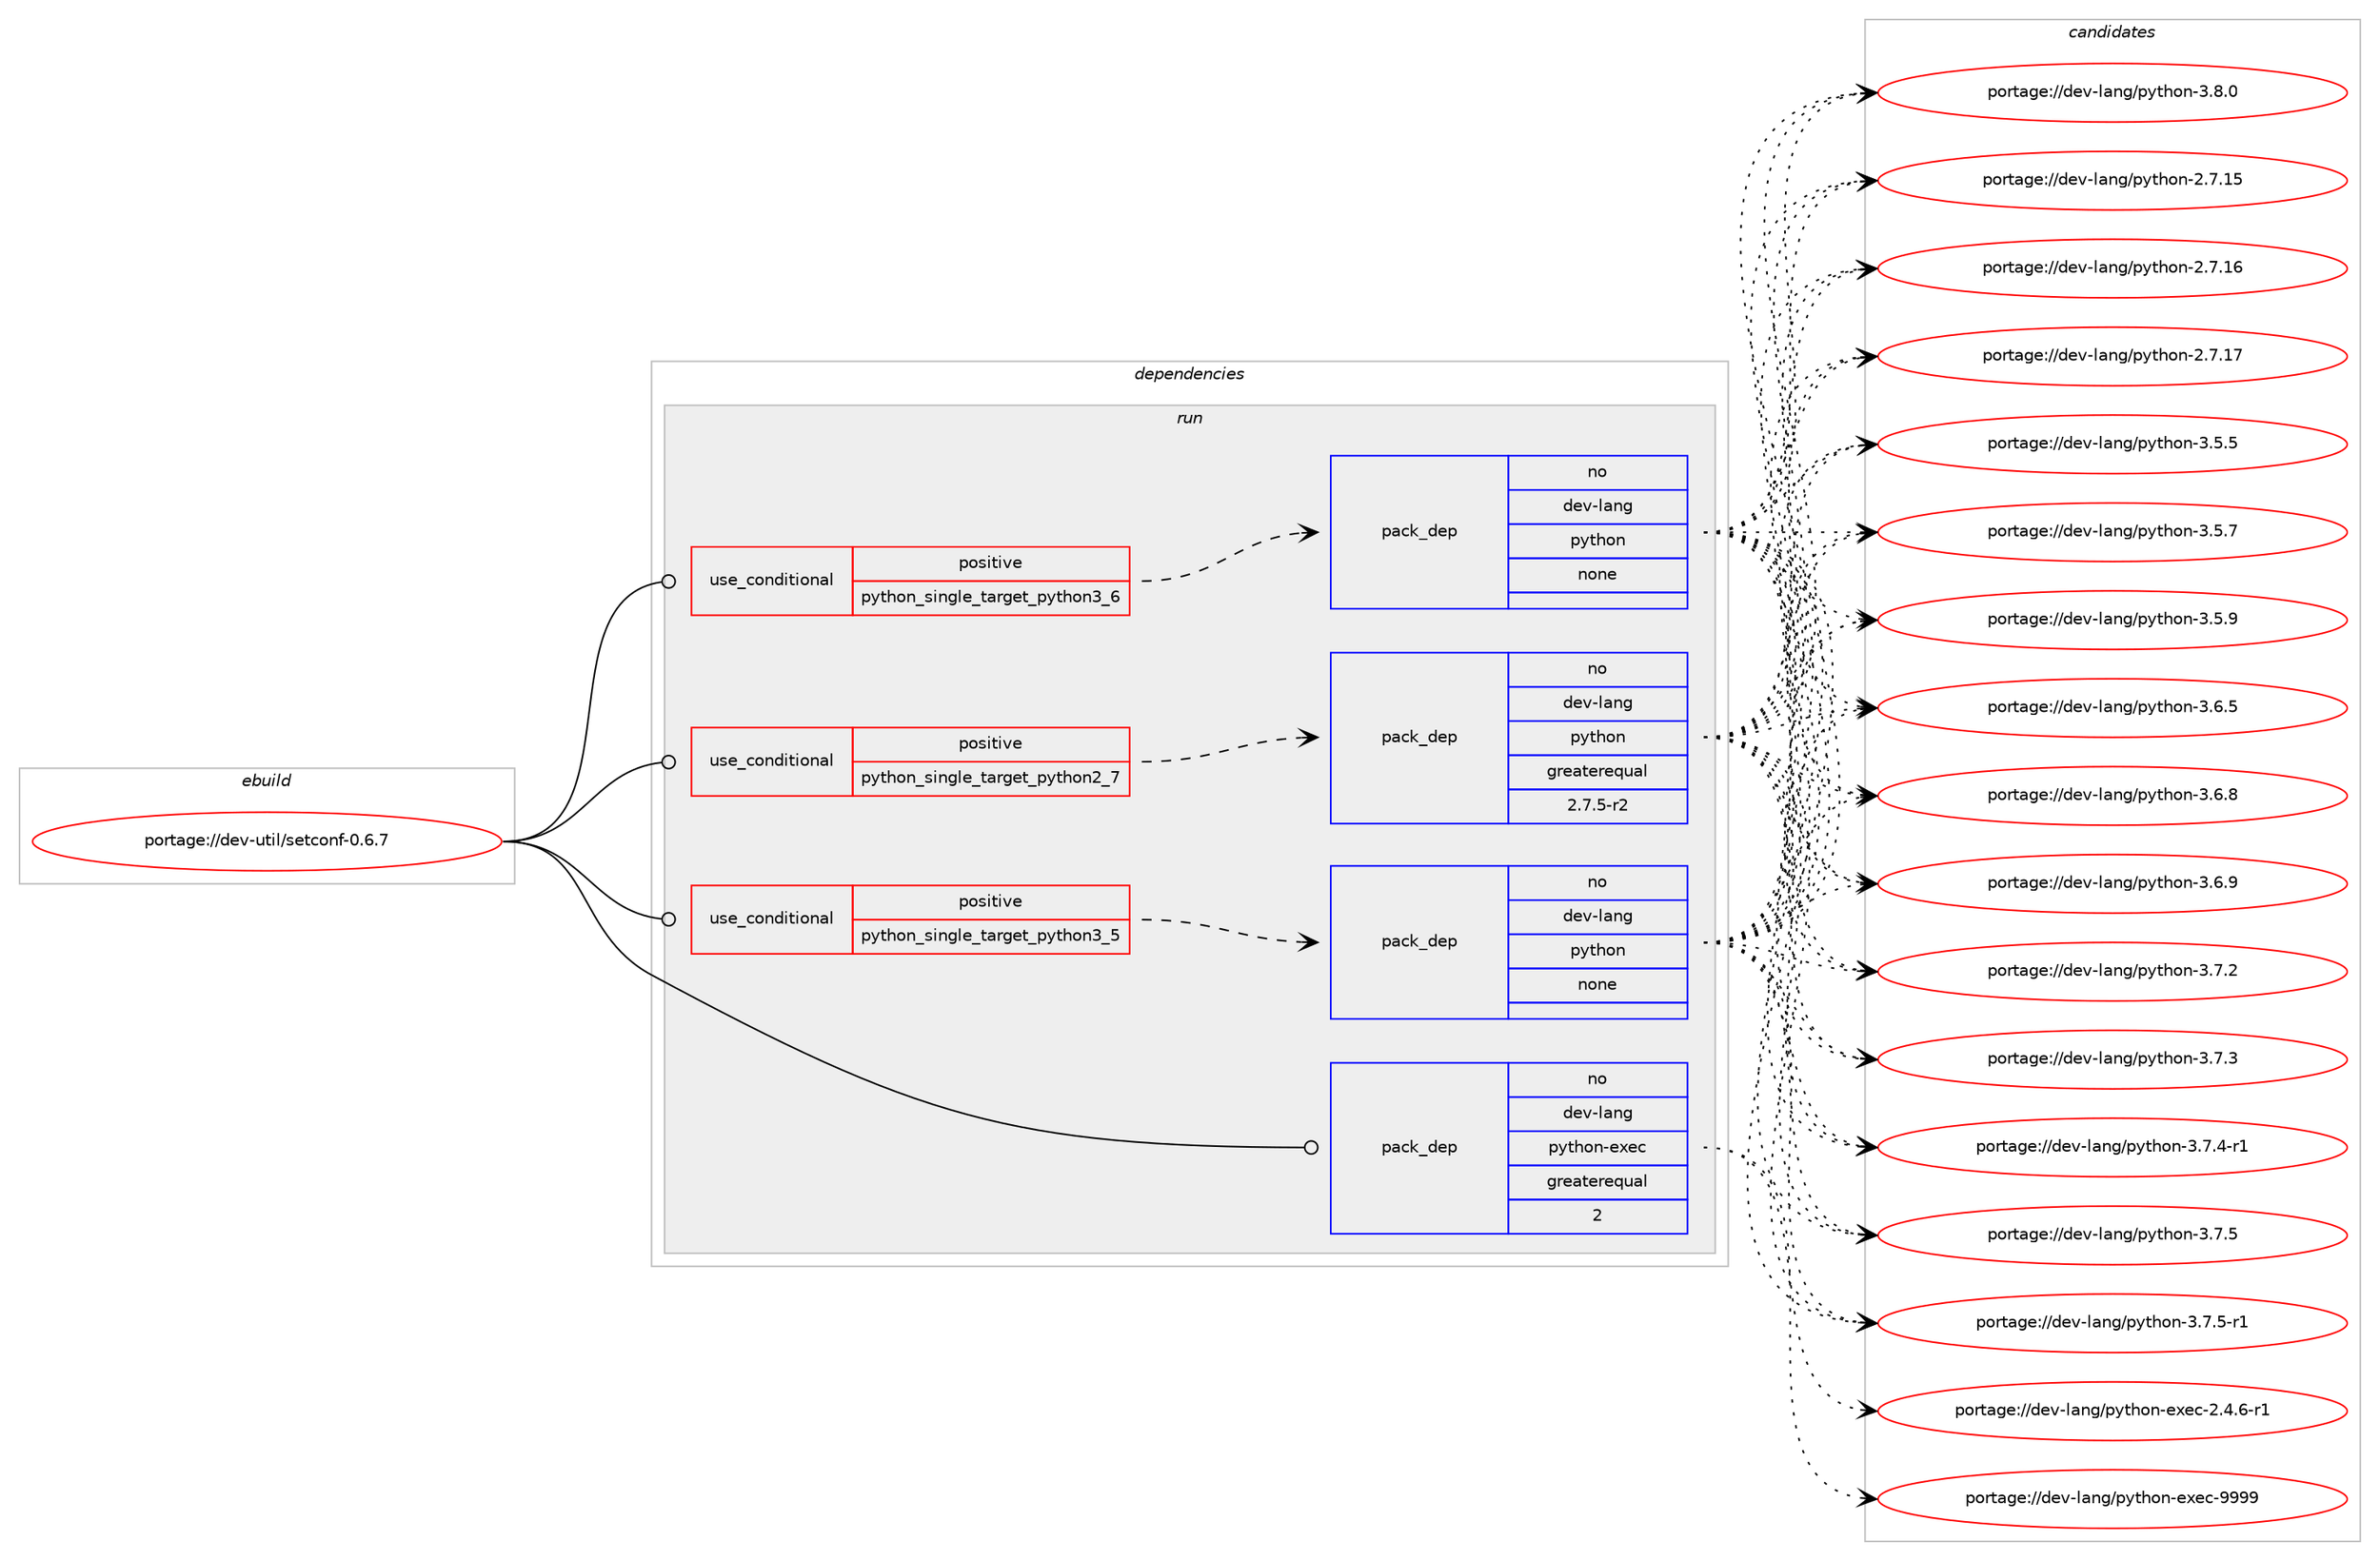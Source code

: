 digraph prolog {

# *************
# Graph options
# *************

newrank=true;
concentrate=true;
compound=true;
graph [rankdir=LR,fontname=Helvetica,fontsize=10,ranksep=1.5];#, ranksep=2.5, nodesep=0.2];
edge  [arrowhead=vee];
node  [fontname=Helvetica,fontsize=10];

# **********
# The ebuild
# **********

subgraph cluster_leftcol {
color=gray;
rank=same;
label=<<i>ebuild</i>>;
id [label="portage://dev-util/setconf-0.6.7", color=red, width=4, href="../dev-util/setconf-0.6.7.svg"];
}

# ****************
# The dependencies
# ****************

subgraph cluster_midcol {
color=gray;
label=<<i>dependencies</i>>;
subgraph cluster_compile {
fillcolor="#eeeeee";
style=filled;
label=<<i>compile</i>>;
}
subgraph cluster_compileandrun {
fillcolor="#eeeeee";
style=filled;
label=<<i>compile and run</i>>;
}
subgraph cluster_run {
fillcolor="#eeeeee";
style=filled;
label=<<i>run</i>>;
subgraph cond71815 {
dependency265260 [label=<<TABLE BORDER="0" CELLBORDER="1" CELLSPACING="0" CELLPADDING="4"><TR><TD ROWSPAN="3" CELLPADDING="10">use_conditional</TD></TR><TR><TD>positive</TD></TR><TR><TD>python_single_target_python2_7</TD></TR></TABLE>>, shape=none, color=red];
subgraph pack189744 {
dependency265261 [label=<<TABLE BORDER="0" CELLBORDER="1" CELLSPACING="0" CELLPADDING="4" WIDTH="220"><TR><TD ROWSPAN="6" CELLPADDING="30">pack_dep</TD></TR><TR><TD WIDTH="110">no</TD></TR><TR><TD>dev-lang</TD></TR><TR><TD>python</TD></TR><TR><TD>greaterequal</TD></TR><TR><TD>2.7.5-r2</TD></TR></TABLE>>, shape=none, color=blue];
}
dependency265260:e -> dependency265261:w [weight=20,style="dashed",arrowhead="vee"];
}
id:e -> dependency265260:w [weight=20,style="solid",arrowhead="odot"];
subgraph cond71816 {
dependency265262 [label=<<TABLE BORDER="0" CELLBORDER="1" CELLSPACING="0" CELLPADDING="4"><TR><TD ROWSPAN="3" CELLPADDING="10">use_conditional</TD></TR><TR><TD>positive</TD></TR><TR><TD>python_single_target_python3_5</TD></TR></TABLE>>, shape=none, color=red];
subgraph pack189745 {
dependency265263 [label=<<TABLE BORDER="0" CELLBORDER="1" CELLSPACING="0" CELLPADDING="4" WIDTH="220"><TR><TD ROWSPAN="6" CELLPADDING="30">pack_dep</TD></TR><TR><TD WIDTH="110">no</TD></TR><TR><TD>dev-lang</TD></TR><TR><TD>python</TD></TR><TR><TD>none</TD></TR><TR><TD></TD></TR></TABLE>>, shape=none, color=blue];
}
dependency265262:e -> dependency265263:w [weight=20,style="dashed",arrowhead="vee"];
}
id:e -> dependency265262:w [weight=20,style="solid",arrowhead="odot"];
subgraph cond71817 {
dependency265264 [label=<<TABLE BORDER="0" CELLBORDER="1" CELLSPACING="0" CELLPADDING="4"><TR><TD ROWSPAN="3" CELLPADDING="10">use_conditional</TD></TR><TR><TD>positive</TD></TR><TR><TD>python_single_target_python3_6</TD></TR></TABLE>>, shape=none, color=red];
subgraph pack189746 {
dependency265265 [label=<<TABLE BORDER="0" CELLBORDER="1" CELLSPACING="0" CELLPADDING="4" WIDTH="220"><TR><TD ROWSPAN="6" CELLPADDING="30">pack_dep</TD></TR><TR><TD WIDTH="110">no</TD></TR><TR><TD>dev-lang</TD></TR><TR><TD>python</TD></TR><TR><TD>none</TD></TR><TR><TD></TD></TR></TABLE>>, shape=none, color=blue];
}
dependency265264:e -> dependency265265:w [weight=20,style="dashed",arrowhead="vee"];
}
id:e -> dependency265264:w [weight=20,style="solid",arrowhead="odot"];
subgraph pack189747 {
dependency265266 [label=<<TABLE BORDER="0" CELLBORDER="1" CELLSPACING="0" CELLPADDING="4" WIDTH="220"><TR><TD ROWSPAN="6" CELLPADDING="30">pack_dep</TD></TR><TR><TD WIDTH="110">no</TD></TR><TR><TD>dev-lang</TD></TR><TR><TD>python-exec</TD></TR><TR><TD>greaterequal</TD></TR><TR><TD>2</TD></TR></TABLE>>, shape=none, color=blue];
}
id:e -> dependency265266:w [weight=20,style="solid",arrowhead="odot"];
}
}

# **************
# The candidates
# **************

subgraph cluster_choices {
rank=same;
color=gray;
label=<<i>candidates</i>>;

subgraph choice189744 {
color=black;
nodesep=1;
choiceportage10010111845108971101034711212111610411111045504655464953 [label="portage://dev-lang/python-2.7.15", color=red, width=4,href="../dev-lang/python-2.7.15.svg"];
choiceportage10010111845108971101034711212111610411111045504655464954 [label="portage://dev-lang/python-2.7.16", color=red, width=4,href="../dev-lang/python-2.7.16.svg"];
choiceportage10010111845108971101034711212111610411111045504655464955 [label="portage://dev-lang/python-2.7.17", color=red, width=4,href="../dev-lang/python-2.7.17.svg"];
choiceportage100101118451089711010347112121116104111110455146534653 [label="portage://dev-lang/python-3.5.5", color=red, width=4,href="../dev-lang/python-3.5.5.svg"];
choiceportage100101118451089711010347112121116104111110455146534655 [label="portage://dev-lang/python-3.5.7", color=red, width=4,href="../dev-lang/python-3.5.7.svg"];
choiceportage100101118451089711010347112121116104111110455146534657 [label="portage://dev-lang/python-3.5.9", color=red, width=4,href="../dev-lang/python-3.5.9.svg"];
choiceportage100101118451089711010347112121116104111110455146544653 [label="portage://dev-lang/python-3.6.5", color=red, width=4,href="../dev-lang/python-3.6.5.svg"];
choiceportage100101118451089711010347112121116104111110455146544656 [label="portage://dev-lang/python-3.6.8", color=red, width=4,href="../dev-lang/python-3.6.8.svg"];
choiceportage100101118451089711010347112121116104111110455146544657 [label="portage://dev-lang/python-3.6.9", color=red, width=4,href="../dev-lang/python-3.6.9.svg"];
choiceportage100101118451089711010347112121116104111110455146554650 [label="portage://dev-lang/python-3.7.2", color=red, width=4,href="../dev-lang/python-3.7.2.svg"];
choiceportage100101118451089711010347112121116104111110455146554651 [label="portage://dev-lang/python-3.7.3", color=red, width=4,href="../dev-lang/python-3.7.3.svg"];
choiceportage1001011184510897110103471121211161041111104551465546524511449 [label="portage://dev-lang/python-3.7.4-r1", color=red, width=4,href="../dev-lang/python-3.7.4-r1.svg"];
choiceportage100101118451089711010347112121116104111110455146554653 [label="portage://dev-lang/python-3.7.5", color=red, width=4,href="../dev-lang/python-3.7.5.svg"];
choiceportage1001011184510897110103471121211161041111104551465546534511449 [label="portage://dev-lang/python-3.7.5-r1", color=red, width=4,href="../dev-lang/python-3.7.5-r1.svg"];
choiceportage100101118451089711010347112121116104111110455146564648 [label="portage://dev-lang/python-3.8.0", color=red, width=4,href="../dev-lang/python-3.8.0.svg"];
dependency265261:e -> choiceportage10010111845108971101034711212111610411111045504655464953:w [style=dotted,weight="100"];
dependency265261:e -> choiceportage10010111845108971101034711212111610411111045504655464954:w [style=dotted,weight="100"];
dependency265261:e -> choiceportage10010111845108971101034711212111610411111045504655464955:w [style=dotted,weight="100"];
dependency265261:e -> choiceportage100101118451089711010347112121116104111110455146534653:w [style=dotted,weight="100"];
dependency265261:e -> choiceportage100101118451089711010347112121116104111110455146534655:w [style=dotted,weight="100"];
dependency265261:e -> choiceportage100101118451089711010347112121116104111110455146534657:w [style=dotted,weight="100"];
dependency265261:e -> choiceportage100101118451089711010347112121116104111110455146544653:w [style=dotted,weight="100"];
dependency265261:e -> choiceportage100101118451089711010347112121116104111110455146544656:w [style=dotted,weight="100"];
dependency265261:e -> choiceportage100101118451089711010347112121116104111110455146544657:w [style=dotted,weight="100"];
dependency265261:e -> choiceportage100101118451089711010347112121116104111110455146554650:w [style=dotted,weight="100"];
dependency265261:e -> choiceportage100101118451089711010347112121116104111110455146554651:w [style=dotted,weight="100"];
dependency265261:e -> choiceportage1001011184510897110103471121211161041111104551465546524511449:w [style=dotted,weight="100"];
dependency265261:e -> choiceportage100101118451089711010347112121116104111110455146554653:w [style=dotted,weight="100"];
dependency265261:e -> choiceportage1001011184510897110103471121211161041111104551465546534511449:w [style=dotted,weight="100"];
dependency265261:e -> choiceportage100101118451089711010347112121116104111110455146564648:w [style=dotted,weight="100"];
}
subgraph choice189745 {
color=black;
nodesep=1;
choiceportage10010111845108971101034711212111610411111045504655464953 [label="portage://dev-lang/python-2.7.15", color=red, width=4,href="../dev-lang/python-2.7.15.svg"];
choiceportage10010111845108971101034711212111610411111045504655464954 [label="portage://dev-lang/python-2.7.16", color=red, width=4,href="../dev-lang/python-2.7.16.svg"];
choiceportage10010111845108971101034711212111610411111045504655464955 [label="portage://dev-lang/python-2.7.17", color=red, width=4,href="../dev-lang/python-2.7.17.svg"];
choiceportage100101118451089711010347112121116104111110455146534653 [label="portage://dev-lang/python-3.5.5", color=red, width=4,href="../dev-lang/python-3.5.5.svg"];
choiceportage100101118451089711010347112121116104111110455146534655 [label="portage://dev-lang/python-3.5.7", color=red, width=4,href="../dev-lang/python-3.5.7.svg"];
choiceportage100101118451089711010347112121116104111110455146534657 [label="portage://dev-lang/python-3.5.9", color=red, width=4,href="../dev-lang/python-3.5.9.svg"];
choiceportage100101118451089711010347112121116104111110455146544653 [label="portage://dev-lang/python-3.6.5", color=red, width=4,href="../dev-lang/python-3.6.5.svg"];
choiceportage100101118451089711010347112121116104111110455146544656 [label="portage://dev-lang/python-3.6.8", color=red, width=4,href="../dev-lang/python-3.6.8.svg"];
choiceportage100101118451089711010347112121116104111110455146544657 [label="portage://dev-lang/python-3.6.9", color=red, width=4,href="../dev-lang/python-3.6.9.svg"];
choiceportage100101118451089711010347112121116104111110455146554650 [label="portage://dev-lang/python-3.7.2", color=red, width=4,href="../dev-lang/python-3.7.2.svg"];
choiceportage100101118451089711010347112121116104111110455146554651 [label="portage://dev-lang/python-3.7.3", color=red, width=4,href="../dev-lang/python-3.7.3.svg"];
choiceportage1001011184510897110103471121211161041111104551465546524511449 [label="portage://dev-lang/python-3.7.4-r1", color=red, width=4,href="../dev-lang/python-3.7.4-r1.svg"];
choiceportage100101118451089711010347112121116104111110455146554653 [label="portage://dev-lang/python-3.7.5", color=red, width=4,href="../dev-lang/python-3.7.5.svg"];
choiceportage1001011184510897110103471121211161041111104551465546534511449 [label="portage://dev-lang/python-3.7.5-r1", color=red, width=4,href="../dev-lang/python-3.7.5-r1.svg"];
choiceportage100101118451089711010347112121116104111110455146564648 [label="portage://dev-lang/python-3.8.0", color=red, width=4,href="../dev-lang/python-3.8.0.svg"];
dependency265263:e -> choiceportage10010111845108971101034711212111610411111045504655464953:w [style=dotted,weight="100"];
dependency265263:e -> choiceportage10010111845108971101034711212111610411111045504655464954:w [style=dotted,weight="100"];
dependency265263:e -> choiceportage10010111845108971101034711212111610411111045504655464955:w [style=dotted,weight="100"];
dependency265263:e -> choiceportage100101118451089711010347112121116104111110455146534653:w [style=dotted,weight="100"];
dependency265263:e -> choiceportage100101118451089711010347112121116104111110455146534655:w [style=dotted,weight="100"];
dependency265263:e -> choiceportage100101118451089711010347112121116104111110455146534657:w [style=dotted,weight="100"];
dependency265263:e -> choiceportage100101118451089711010347112121116104111110455146544653:w [style=dotted,weight="100"];
dependency265263:e -> choiceportage100101118451089711010347112121116104111110455146544656:w [style=dotted,weight="100"];
dependency265263:e -> choiceportage100101118451089711010347112121116104111110455146544657:w [style=dotted,weight="100"];
dependency265263:e -> choiceportage100101118451089711010347112121116104111110455146554650:w [style=dotted,weight="100"];
dependency265263:e -> choiceportage100101118451089711010347112121116104111110455146554651:w [style=dotted,weight="100"];
dependency265263:e -> choiceportage1001011184510897110103471121211161041111104551465546524511449:w [style=dotted,weight="100"];
dependency265263:e -> choiceportage100101118451089711010347112121116104111110455146554653:w [style=dotted,weight="100"];
dependency265263:e -> choiceportage1001011184510897110103471121211161041111104551465546534511449:w [style=dotted,weight="100"];
dependency265263:e -> choiceportage100101118451089711010347112121116104111110455146564648:w [style=dotted,weight="100"];
}
subgraph choice189746 {
color=black;
nodesep=1;
choiceportage10010111845108971101034711212111610411111045504655464953 [label="portage://dev-lang/python-2.7.15", color=red, width=4,href="../dev-lang/python-2.7.15.svg"];
choiceportage10010111845108971101034711212111610411111045504655464954 [label="portage://dev-lang/python-2.7.16", color=red, width=4,href="../dev-lang/python-2.7.16.svg"];
choiceportage10010111845108971101034711212111610411111045504655464955 [label="portage://dev-lang/python-2.7.17", color=red, width=4,href="../dev-lang/python-2.7.17.svg"];
choiceportage100101118451089711010347112121116104111110455146534653 [label="portage://dev-lang/python-3.5.5", color=red, width=4,href="../dev-lang/python-3.5.5.svg"];
choiceportage100101118451089711010347112121116104111110455146534655 [label="portage://dev-lang/python-3.5.7", color=red, width=4,href="../dev-lang/python-3.5.7.svg"];
choiceportage100101118451089711010347112121116104111110455146534657 [label="portage://dev-lang/python-3.5.9", color=red, width=4,href="../dev-lang/python-3.5.9.svg"];
choiceportage100101118451089711010347112121116104111110455146544653 [label="portage://dev-lang/python-3.6.5", color=red, width=4,href="../dev-lang/python-3.6.5.svg"];
choiceportage100101118451089711010347112121116104111110455146544656 [label="portage://dev-lang/python-3.6.8", color=red, width=4,href="../dev-lang/python-3.6.8.svg"];
choiceportage100101118451089711010347112121116104111110455146544657 [label="portage://dev-lang/python-3.6.9", color=red, width=4,href="../dev-lang/python-3.6.9.svg"];
choiceportage100101118451089711010347112121116104111110455146554650 [label="portage://dev-lang/python-3.7.2", color=red, width=4,href="../dev-lang/python-3.7.2.svg"];
choiceportage100101118451089711010347112121116104111110455146554651 [label="portage://dev-lang/python-3.7.3", color=red, width=4,href="../dev-lang/python-3.7.3.svg"];
choiceportage1001011184510897110103471121211161041111104551465546524511449 [label="portage://dev-lang/python-3.7.4-r1", color=red, width=4,href="../dev-lang/python-3.7.4-r1.svg"];
choiceportage100101118451089711010347112121116104111110455146554653 [label="portage://dev-lang/python-3.7.5", color=red, width=4,href="../dev-lang/python-3.7.5.svg"];
choiceportage1001011184510897110103471121211161041111104551465546534511449 [label="portage://dev-lang/python-3.7.5-r1", color=red, width=4,href="../dev-lang/python-3.7.5-r1.svg"];
choiceportage100101118451089711010347112121116104111110455146564648 [label="portage://dev-lang/python-3.8.0", color=red, width=4,href="../dev-lang/python-3.8.0.svg"];
dependency265265:e -> choiceportage10010111845108971101034711212111610411111045504655464953:w [style=dotted,weight="100"];
dependency265265:e -> choiceportage10010111845108971101034711212111610411111045504655464954:w [style=dotted,weight="100"];
dependency265265:e -> choiceportage10010111845108971101034711212111610411111045504655464955:w [style=dotted,weight="100"];
dependency265265:e -> choiceportage100101118451089711010347112121116104111110455146534653:w [style=dotted,weight="100"];
dependency265265:e -> choiceportage100101118451089711010347112121116104111110455146534655:w [style=dotted,weight="100"];
dependency265265:e -> choiceportage100101118451089711010347112121116104111110455146534657:w [style=dotted,weight="100"];
dependency265265:e -> choiceportage100101118451089711010347112121116104111110455146544653:w [style=dotted,weight="100"];
dependency265265:e -> choiceportage100101118451089711010347112121116104111110455146544656:w [style=dotted,weight="100"];
dependency265265:e -> choiceportage100101118451089711010347112121116104111110455146544657:w [style=dotted,weight="100"];
dependency265265:e -> choiceportage100101118451089711010347112121116104111110455146554650:w [style=dotted,weight="100"];
dependency265265:e -> choiceportage100101118451089711010347112121116104111110455146554651:w [style=dotted,weight="100"];
dependency265265:e -> choiceportage1001011184510897110103471121211161041111104551465546524511449:w [style=dotted,weight="100"];
dependency265265:e -> choiceportage100101118451089711010347112121116104111110455146554653:w [style=dotted,weight="100"];
dependency265265:e -> choiceportage1001011184510897110103471121211161041111104551465546534511449:w [style=dotted,weight="100"];
dependency265265:e -> choiceportage100101118451089711010347112121116104111110455146564648:w [style=dotted,weight="100"];
}
subgraph choice189747 {
color=black;
nodesep=1;
choiceportage10010111845108971101034711212111610411111045101120101994550465246544511449 [label="portage://dev-lang/python-exec-2.4.6-r1", color=red, width=4,href="../dev-lang/python-exec-2.4.6-r1.svg"];
choiceportage10010111845108971101034711212111610411111045101120101994557575757 [label="portage://dev-lang/python-exec-9999", color=red, width=4,href="../dev-lang/python-exec-9999.svg"];
dependency265266:e -> choiceportage10010111845108971101034711212111610411111045101120101994550465246544511449:w [style=dotted,weight="100"];
dependency265266:e -> choiceportage10010111845108971101034711212111610411111045101120101994557575757:w [style=dotted,weight="100"];
}
}

}
